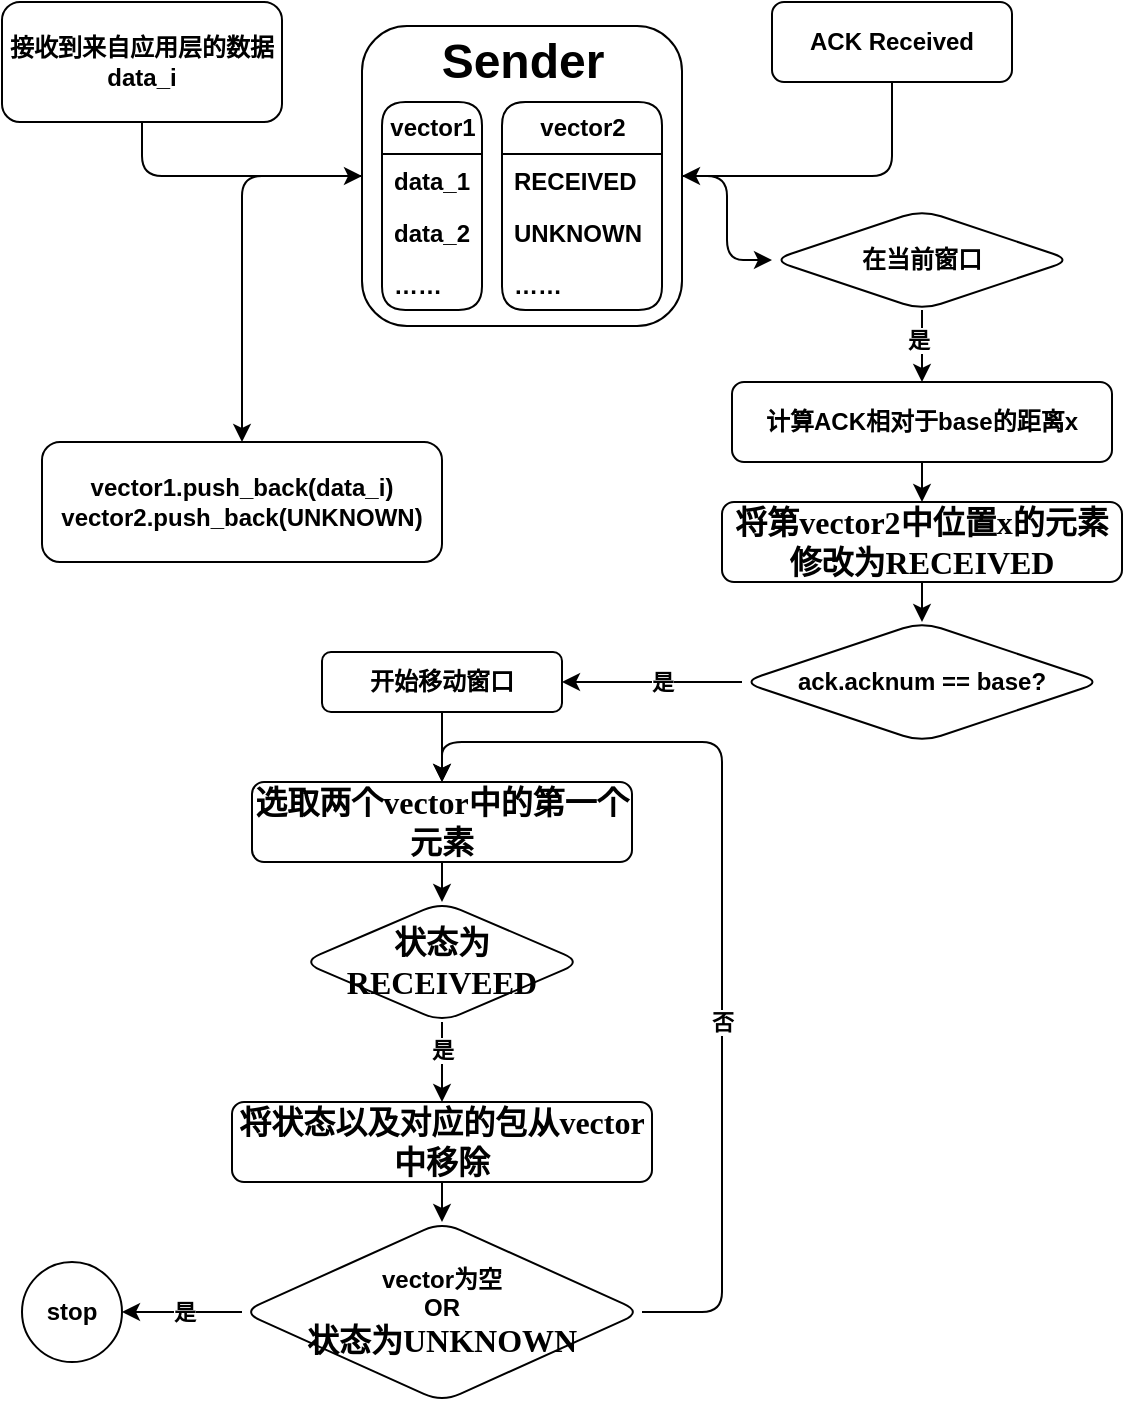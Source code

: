 <mxfile version="20.7.4" type="github">
  <diagram id="-q5tKdaw4i2SjnvbITX_" name="Page-1">
    <mxGraphModel dx="454" dy="591" grid="1" gridSize="10" guides="1" tooltips="1" connect="1" arrows="1" fold="1" page="1" pageScale="1" pageWidth="850" pageHeight="1100" math="0" shadow="0">
      <root>
        <mxCell id="0" />
        <mxCell id="1" parent="0" />
        <mxCell id="gJEXnmYHxo_Vyh-LVhd0-23" style="edgeStyle=orthogonalEdgeStyle;orthogonalLoop=1;jettySize=auto;html=1;exitX=0;exitY=0.5;exitDx=0;exitDy=0;fontStyle=1" edge="1" parent="1" source="gJEXnmYHxo_Vyh-LVhd0-18" target="gJEXnmYHxo_Vyh-LVhd0-13">
          <mxGeometry relative="1" as="geometry" />
        </mxCell>
        <mxCell id="gJEXnmYHxo_Vyh-LVhd0-29" style="edgeStyle=orthogonalEdgeStyle;orthogonalLoop=1;jettySize=auto;html=1;exitX=1;exitY=0.5;exitDx=0;exitDy=0;fontStyle=1" edge="1" parent="1" source="gJEXnmYHxo_Vyh-LVhd0-18" target="gJEXnmYHxo_Vyh-LVhd0-30">
          <mxGeometry relative="1" as="geometry">
            <mxPoint x="550" y="410" as="targetPoint" />
          </mxGeometry>
        </mxCell>
        <mxCell id="gJEXnmYHxo_Vyh-LVhd0-18" value="" style="rounded=1;whiteSpace=wrap;html=1;fontStyle=1" vertex="1" parent="1">
          <mxGeometry x="220" y="222" width="160" height="150" as="geometry" />
        </mxCell>
        <mxCell id="gJEXnmYHxo_Vyh-LVhd0-1" value="vector2" style="swimlane;fontStyle=1;childLayout=stackLayout;horizontal=1;startSize=26;fillColor=none;horizontalStack=0;resizeParent=1;resizeParentMax=0;resizeLast=0;collapsible=1;marginBottom=0;html=1;rounded=1;" vertex="1" parent="1">
          <mxGeometry x="290" y="260" width="80" height="104" as="geometry" />
        </mxCell>
        <mxCell id="gJEXnmYHxo_Vyh-LVhd0-2" value="RECEIVED" style="text;strokeColor=none;fillColor=none;align=left;verticalAlign=top;spacingLeft=4;spacingRight=4;overflow=hidden;rotatable=0;points=[[0,0.5],[1,0.5]];portConstraint=eastwest;whiteSpace=wrap;html=1;rounded=1;fontStyle=1" vertex="1" parent="gJEXnmYHxo_Vyh-LVhd0-1">
          <mxGeometry y="26" width="80" height="26" as="geometry" />
        </mxCell>
        <mxCell id="gJEXnmYHxo_Vyh-LVhd0-3" value="UNKNOWN&lt;span style=&quot;white-space: pre;&quot;&gt;	&lt;/span&gt;" style="text;strokeColor=none;fillColor=none;align=left;verticalAlign=top;spacingLeft=4;spacingRight=4;overflow=hidden;rotatable=0;points=[[0,0.5],[1,0.5]];portConstraint=eastwest;whiteSpace=wrap;html=1;rounded=1;fontStyle=1" vertex="1" parent="gJEXnmYHxo_Vyh-LVhd0-1">
          <mxGeometry y="52" width="80" height="26" as="geometry" />
        </mxCell>
        <mxCell id="gJEXnmYHxo_Vyh-LVhd0-4" value="……" style="text;strokeColor=none;fillColor=none;align=left;verticalAlign=top;spacingLeft=4;spacingRight=4;overflow=hidden;rotatable=0;points=[[0,0.5],[1,0.5]];portConstraint=eastwest;whiteSpace=wrap;html=1;rounded=1;fontStyle=1" vertex="1" parent="gJEXnmYHxo_Vyh-LVhd0-1">
          <mxGeometry y="78" width="80" height="26" as="geometry" />
        </mxCell>
        <mxCell id="gJEXnmYHxo_Vyh-LVhd0-5" value="vector1" style="swimlane;fontStyle=1;childLayout=stackLayout;horizontal=1;startSize=26;fillColor=none;horizontalStack=0;resizeParent=1;resizeParentMax=0;resizeLast=0;collapsible=1;marginBottom=0;html=1;rounded=1;" vertex="1" parent="1">
          <mxGeometry x="230" y="260" width="50" height="104" as="geometry" />
        </mxCell>
        <mxCell id="gJEXnmYHxo_Vyh-LVhd0-6" value="data_1" style="text;strokeColor=none;fillColor=none;align=left;verticalAlign=top;spacingLeft=4;spacingRight=4;overflow=hidden;rotatable=0;points=[[0,0.5],[1,0.5]];portConstraint=eastwest;whiteSpace=wrap;html=1;rounded=1;fontStyle=1" vertex="1" parent="gJEXnmYHxo_Vyh-LVhd0-5">
          <mxGeometry y="26" width="50" height="26" as="geometry" />
        </mxCell>
        <mxCell id="gJEXnmYHxo_Vyh-LVhd0-7" value="data_2" style="text;strokeColor=none;fillColor=none;align=left;verticalAlign=top;spacingLeft=4;spacingRight=4;overflow=hidden;rotatable=0;points=[[0,0.5],[1,0.5]];portConstraint=eastwest;whiteSpace=wrap;html=1;rounded=1;fontStyle=1" vertex="1" parent="gJEXnmYHxo_Vyh-LVhd0-5">
          <mxGeometry y="52" width="50" height="26" as="geometry" />
        </mxCell>
        <mxCell id="gJEXnmYHxo_Vyh-LVhd0-8" value="……" style="text;strokeColor=none;fillColor=none;align=left;verticalAlign=top;spacingLeft=4;spacingRight=4;overflow=hidden;rotatable=0;points=[[0,0.5],[1,0.5]];portConstraint=eastwest;whiteSpace=wrap;html=1;rounded=1;fontStyle=1" vertex="1" parent="gJEXnmYHxo_Vyh-LVhd0-5">
          <mxGeometry y="78" width="50" height="26" as="geometry" />
        </mxCell>
        <mxCell id="gJEXnmYHxo_Vyh-LVhd0-22" style="edgeStyle=orthogonalEdgeStyle;orthogonalLoop=1;jettySize=auto;html=1;exitX=0.5;exitY=1;exitDx=0;exitDy=0;entryX=0;entryY=0.5;entryDx=0;entryDy=0;fontStyle=1" edge="1" parent="1" source="gJEXnmYHxo_Vyh-LVhd0-10" target="gJEXnmYHxo_Vyh-LVhd0-18">
          <mxGeometry relative="1" as="geometry" />
        </mxCell>
        <mxCell id="gJEXnmYHxo_Vyh-LVhd0-10" value="&lt;span&gt;接收到来自应用层的数据data_i&lt;/span&gt;" style="rounded=1;whiteSpace=wrap;html=1;fontStyle=1" vertex="1" parent="1">
          <mxGeometry x="40" y="210" width="140" height="60" as="geometry" />
        </mxCell>
        <mxCell id="gJEXnmYHxo_Vyh-LVhd0-13" value="vector1.push_back(data_i)&lt;br&gt;vector2.push_back(UNKNOWN)" style="rounded=1;whiteSpace=wrap;html=1;fontStyle=1" vertex="1" parent="1">
          <mxGeometry x="60" y="430" width="200" height="60" as="geometry" />
        </mxCell>
        <mxCell id="gJEXnmYHxo_Vyh-LVhd0-19" value="Sender" style="text;strokeColor=none;fillColor=none;html=1;fontSize=24;fontStyle=1;verticalAlign=middle;align=center;rounded=1;" vertex="1" parent="1">
          <mxGeometry x="250" y="220" width="100" height="40" as="geometry" />
        </mxCell>
        <mxCell id="gJEXnmYHxo_Vyh-LVhd0-25" style="edgeStyle=orthogonalEdgeStyle;orthogonalLoop=1;jettySize=auto;html=1;exitX=0.5;exitY=1;exitDx=0;exitDy=0;entryX=1;entryY=0.5;entryDx=0;entryDy=0;fontStyle=1" edge="1" parent="1" source="gJEXnmYHxo_Vyh-LVhd0-24" target="gJEXnmYHxo_Vyh-LVhd0-18">
          <mxGeometry relative="1" as="geometry" />
        </mxCell>
        <mxCell id="gJEXnmYHxo_Vyh-LVhd0-24" value="ACK Received" style="rounded=1;whiteSpace=wrap;html=1;fontStyle=1" vertex="1" parent="1">
          <mxGeometry x="425" y="210" width="120" height="40" as="geometry" />
        </mxCell>
        <mxCell id="gJEXnmYHxo_Vyh-LVhd0-35" value="" style="edgeStyle=orthogonalEdgeStyle;orthogonalLoop=1;jettySize=auto;html=1;fontStyle=1" edge="1" parent="1" source="gJEXnmYHxo_Vyh-LVhd0-30" target="gJEXnmYHxo_Vyh-LVhd0-34">
          <mxGeometry relative="1" as="geometry" />
        </mxCell>
        <mxCell id="gJEXnmYHxo_Vyh-LVhd0-37" value="是" style="edgeLabel;html=1;align=center;verticalAlign=middle;resizable=0;points=[];rounded=1;fontStyle=1" vertex="1" connectable="0" parent="gJEXnmYHxo_Vyh-LVhd0-35">
          <mxGeometry x="-0.314" y="-2" relative="1" as="geometry">
            <mxPoint as="offset" />
          </mxGeometry>
        </mxCell>
        <mxCell id="gJEXnmYHxo_Vyh-LVhd0-30" value="在当前窗口" style="rhombus;whiteSpace=wrap;html=1;rounded=1;fontStyle=1" vertex="1" parent="1">
          <mxGeometry x="425" y="314" width="150" height="50" as="geometry" />
        </mxCell>
        <mxCell id="gJEXnmYHxo_Vyh-LVhd0-39" value="" style="edgeStyle=orthogonalEdgeStyle;orthogonalLoop=1;jettySize=auto;html=1;fontStyle=1" edge="1" parent="1" source="gJEXnmYHxo_Vyh-LVhd0-34" target="gJEXnmYHxo_Vyh-LVhd0-38">
          <mxGeometry relative="1" as="geometry" />
        </mxCell>
        <mxCell id="gJEXnmYHxo_Vyh-LVhd0-34" value="计算ACK相对于base的距离x" style="whiteSpace=wrap;html=1;rounded=1;fontStyle=1" vertex="1" parent="1">
          <mxGeometry x="405" y="400" width="190" height="40" as="geometry" />
        </mxCell>
        <mxCell id="gJEXnmYHxo_Vyh-LVhd0-41" style="edgeStyle=orthogonalEdgeStyle;orthogonalLoop=1;jettySize=auto;html=1;exitX=0.5;exitY=1;exitDx=0;exitDy=0;entryX=0.5;entryY=0;entryDx=0;entryDy=0;fontStyle=1" edge="1" parent="1" source="gJEXnmYHxo_Vyh-LVhd0-38" target="gJEXnmYHxo_Vyh-LVhd0-40">
          <mxGeometry relative="1" as="geometry" />
        </mxCell>
        <mxCell id="gJEXnmYHxo_Vyh-LVhd0-38" value="&lt;span style=&quot;font-size:12.0pt;mso-bidi-font-size:10.0pt;&lt;br/&gt;font-family:宋体;mso-ascii-font-family:&amp;quot;Times New Roman&amp;quot;;mso-hansi-font-family:&lt;br/&gt;&amp;quot;Times New Roman&amp;quot;;mso-bidi-font-family:&amp;quot;Times New Roman&amp;quot;;mso-font-kerning:1.0pt;&lt;br/&gt;mso-ansi-language:EN-US;mso-fareast-language:ZH-CN;mso-bidi-language:AR-SA&quot;&gt;将第&lt;/span&gt;&lt;span style=&quot;font-size:12.0pt;mso-bidi-font-size:10.0pt;font-family:&amp;quot;Times New Roman&amp;quot;,serif;&lt;br/&gt;mso-fareast-font-family:宋体;mso-font-kerning:1.0pt;mso-ansi-language:EN-US;&lt;br/&gt;mso-fareast-language:ZH-CN;mso-bidi-language:AR-SA&quot; lang=&quot;EN-US&quot;&gt;vector2&lt;/span&gt;&lt;span style=&quot;font-size:12.0pt;mso-bidi-font-size:10.0pt;font-family:宋体;mso-ascii-font-family:&lt;br/&gt;&amp;quot;Times New Roman&amp;quot;;mso-hansi-font-family:&amp;quot;Times New Roman&amp;quot;;mso-bidi-font-family:&lt;br/&gt;&amp;quot;Times New Roman&amp;quot;;mso-font-kerning:1.0pt;mso-ansi-language:EN-US;mso-fareast-language:&lt;br/&gt;ZH-CN;mso-bidi-language:AR-SA&quot;&gt;中位置x的元素修改为&lt;/span&gt;&lt;span style=&quot;font-size:12.0pt;mso-bidi-font-size:10.0pt;font-family:&amp;quot;Times New Roman&amp;quot;,serif;&lt;br/&gt;mso-fareast-font-family:宋体;mso-font-kerning:1.0pt;mso-ansi-language:EN-US;&lt;br/&gt;mso-fareast-language:ZH-CN;mso-bidi-language:AR-SA&quot; lang=&quot;EN-US&quot;&gt;RECEIVED&lt;/span&gt;" style="whiteSpace=wrap;html=1;rounded=1;fontStyle=1" vertex="1" parent="1">
          <mxGeometry x="400" y="460" width="200" height="40" as="geometry" />
        </mxCell>
        <mxCell id="gJEXnmYHxo_Vyh-LVhd0-85" style="edgeStyle=orthogonalEdgeStyle;orthogonalLoop=1;jettySize=auto;html=1;exitX=0;exitY=0.5;exitDx=0;exitDy=0;entryX=1;entryY=0.5;entryDx=0;entryDy=0;fontStyle=1" edge="1" parent="1" source="gJEXnmYHxo_Vyh-LVhd0-40" target="gJEXnmYHxo_Vyh-LVhd0-71">
          <mxGeometry relative="1" as="geometry" />
        </mxCell>
        <mxCell id="gJEXnmYHxo_Vyh-LVhd0-86" value="是" style="edgeLabel;html=1;align=center;verticalAlign=middle;resizable=0;points=[];rounded=1;fontStyle=1" vertex="1" connectable="0" parent="gJEXnmYHxo_Vyh-LVhd0-85">
          <mxGeometry x="0.241" relative="1" as="geometry">
            <mxPoint x="16" as="offset" />
          </mxGeometry>
        </mxCell>
        <mxCell id="gJEXnmYHxo_Vyh-LVhd0-40" value="&lt;span lang=&quot;EN-US&quot;&gt;ack.acknum == base?&lt;/span&gt;" style="rhombus;whiteSpace=wrap;html=1;rounded=1;fontStyle=1" vertex="1" parent="1">
          <mxGeometry x="410" y="520" width="180" height="60" as="geometry" />
        </mxCell>
        <mxCell id="gJEXnmYHxo_Vyh-LVhd0-70" value="" style="edgeStyle=orthogonalEdgeStyle;orthogonalLoop=1;jettySize=auto;html=1;fontStyle=1" edge="1" parent="1" source="gJEXnmYHxo_Vyh-LVhd0-71" target="gJEXnmYHxo_Vyh-LVhd0-73">
          <mxGeometry relative="1" as="geometry" />
        </mxCell>
        <mxCell id="gJEXnmYHxo_Vyh-LVhd0-71" value="开始移动窗口" style="whiteSpace=wrap;html=1;rounded=1;fontStyle=1" vertex="1" parent="1">
          <mxGeometry x="200" y="535" width="120" height="30" as="geometry" />
        </mxCell>
        <mxCell id="gJEXnmYHxo_Vyh-LVhd0-72" value="" style="edgeStyle=orthogonalEdgeStyle;orthogonalLoop=1;jettySize=auto;html=1;fontStyle=1" edge="1" parent="1" source="gJEXnmYHxo_Vyh-LVhd0-73" target="gJEXnmYHxo_Vyh-LVhd0-76">
          <mxGeometry relative="1" as="geometry" />
        </mxCell>
        <mxCell id="gJEXnmYHxo_Vyh-LVhd0-73" value="&lt;span style=&quot;font-size:12.0pt;mso-bidi-font-size:10.0pt;&lt;br/&gt;font-family:宋体;mso-ascii-font-family:&amp;quot;Times New Roman&amp;quot;;mso-hansi-font-family:&lt;br/&gt;&amp;quot;Times New Roman&amp;quot;;mso-bidi-font-family:&amp;quot;Times New Roman&amp;quot;;mso-font-kerning:1.0pt;&lt;br/&gt;mso-ansi-language:EN-US;mso-fareast-language:ZH-CN;mso-bidi-language:AR-SA&quot;&gt;选取两个&lt;/span&gt;&lt;span style=&quot;font-size:12.0pt;mso-bidi-font-size:10.0pt;font-family:&amp;quot;Times New Roman&amp;quot;,serif;&lt;br/&gt;mso-fareast-font-family:宋体;mso-font-kerning:1.0pt;mso-ansi-language:EN-US;&lt;br/&gt;mso-fareast-language:ZH-CN;mso-bidi-language:AR-SA&quot; lang=&quot;EN-US&quot;&gt;vector&lt;/span&gt;&lt;span style=&quot;font-size:12.0pt;mso-bidi-font-size:10.0pt;font-family:宋体;mso-ascii-font-family:&lt;br/&gt;&amp;quot;Times New Roman&amp;quot;;mso-hansi-font-family:&amp;quot;Times New Roman&amp;quot;;mso-bidi-font-family:&lt;br/&gt;&amp;quot;Times New Roman&amp;quot;;mso-font-kerning:1.0pt;mso-ansi-language:EN-US;mso-fareast-language:&lt;br/&gt;ZH-CN;mso-bidi-language:AR-SA&quot;&gt;中的第一个元素&lt;/span&gt;" style="whiteSpace=wrap;html=1;rounded=1;fontStyle=1" vertex="1" parent="1">
          <mxGeometry x="165" y="600" width="190" height="40" as="geometry" />
        </mxCell>
        <mxCell id="gJEXnmYHxo_Vyh-LVhd0-74" value="" style="edgeStyle=orthogonalEdgeStyle;orthogonalLoop=1;jettySize=auto;html=1;fontStyle=1" edge="1" parent="1" source="gJEXnmYHxo_Vyh-LVhd0-76" target="gJEXnmYHxo_Vyh-LVhd0-78">
          <mxGeometry relative="1" as="geometry" />
        </mxCell>
        <mxCell id="gJEXnmYHxo_Vyh-LVhd0-75" value="是" style="edgeLabel;html=1;align=center;verticalAlign=middle;resizable=0;points=[];rounded=1;fontStyle=1" vertex="1" connectable="0" parent="gJEXnmYHxo_Vyh-LVhd0-74">
          <mxGeometry x="0.245" relative="1" as="geometry">
            <mxPoint y="-11" as="offset" />
          </mxGeometry>
        </mxCell>
        <mxCell id="gJEXnmYHxo_Vyh-LVhd0-76" value="&lt;span style=&quot;font-size:12.0pt;mso-bidi-font-size:10.0pt;&lt;br/&gt;font-family:宋体;mso-ascii-font-family:&amp;quot;Times New Roman&amp;quot;;mso-hansi-font-family:&lt;br/&gt;&amp;quot;Times New Roman&amp;quot;;mso-bidi-font-family:&amp;quot;Times New Roman&amp;quot;;mso-font-kerning:1.0pt;&lt;br/&gt;mso-ansi-language:EN-US;mso-fareast-language:ZH-CN;mso-bidi-language:AR-SA&quot;&gt;状态为&lt;/span&gt;&lt;span style=&quot;font-size:12.0pt;mso-bidi-font-size:10.0pt;font-family:&amp;quot;Times New Roman&amp;quot;,serif;&lt;br/&gt;mso-fareast-font-family:宋体;mso-font-kerning:1.0pt;mso-ansi-language:EN-US;&lt;br/&gt;mso-fareast-language:ZH-CN;mso-bidi-language:AR-SA&quot; lang=&quot;EN-US&quot;&gt;RECEIVEED&lt;/span&gt;" style="rhombus;whiteSpace=wrap;html=1;rounded=1;fontStyle=1" vertex="1" parent="1">
          <mxGeometry x="190" y="660" width="140" height="60" as="geometry" />
        </mxCell>
        <mxCell id="gJEXnmYHxo_Vyh-LVhd0-77" style="edgeStyle=orthogonalEdgeStyle;orthogonalLoop=1;jettySize=auto;html=1;exitX=0.5;exitY=1;exitDx=0;exitDy=0;entryX=0.5;entryY=0;entryDx=0;entryDy=0;fontStyle=1" edge="1" parent="1" source="gJEXnmYHxo_Vyh-LVhd0-78" target="gJEXnmYHxo_Vyh-LVhd0-83">
          <mxGeometry relative="1" as="geometry" />
        </mxCell>
        <mxCell id="gJEXnmYHxo_Vyh-LVhd0-78" value="&lt;span style=&quot;font-size:12.0pt;mso-bidi-font-size:10.0pt;&lt;br/&gt;font-family:宋体;mso-ascii-font-family:&amp;quot;Times New Roman&amp;quot;;mso-hansi-font-family:&lt;br/&gt;&amp;quot;Times New Roman&amp;quot;;mso-bidi-font-family:&amp;quot;Times New Roman&amp;quot;;mso-font-kerning:1.0pt;&lt;br/&gt;mso-ansi-language:EN-US;mso-fareast-language:ZH-CN;mso-bidi-language:AR-SA&quot;&gt;将状态以及对应的包从&lt;/span&gt;&lt;span style=&quot;font-size:12.0pt;mso-bidi-font-size:10.0pt;font-family:&amp;quot;Times New Roman&amp;quot;,serif;&lt;br/&gt;mso-fareast-font-family:宋体;mso-font-kerning:1.0pt;mso-ansi-language:EN-US;&lt;br/&gt;mso-fareast-language:ZH-CN;mso-bidi-language:AR-SA&quot; lang=&quot;EN-US&quot;&gt;vector&lt;/span&gt;&lt;span style=&quot;font-size:12.0pt;mso-bidi-font-size:10.0pt;font-family:宋体;mso-ascii-font-family:&lt;br/&gt;&amp;quot;Times New Roman&amp;quot;;mso-hansi-font-family:&amp;quot;Times New Roman&amp;quot;;mso-bidi-font-family:&lt;br/&gt;&amp;quot;Times New Roman&amp;quot;;mso-font-kerning:1.0pt;mso-ansi-language:EN-US;mso-fareast-language:&lt;br/&gt;ZH-CN;mso-bidi-language:AR-SA&quot;&gt;中移除&lt;/span&gt;" style="whiteSpace=wrap;html=1;rounded=1;fontStyle=1" vertex="1" parent="1">
          <mxGeometry x="155" y="760" width="210" height="40" as="geometry" />
        </mxCell>
        <mxCell id="gJEXnmYHxo_Vyh-LVhd0-79" style="edgeStyle=orthogonalEdgeStyle;orthogonalLoop=1;jettySize=auto;html=1;exitX=1;exitY=0.5;exitDx=0;exitDy=0;entryX=0.5;entryY=0;entryDx=0;entryDy=0;fontStyle=1" edge="1" parent="1" source="gJEXnmYHxo_Vyh-LVhd0-83" target="gJEXnmYHxo_Vyh-LVhd0-73">
          <mxGeometry relative="1" as="geometry">
            <Array as="points">
              <mxPoint x="400" y="865" />
              <mxPoint x="400" y="580" />
              <mxPoint x="260" y="580" />
            </Array>
          </mxGeometry>
        </mxCell>
        <mxCell id="gJEXnmYHxo_Vyh-LVhd0-80" value="否" style="edgeLabel;html=1;align=center;verticalAlign=middle;resizable=0;points=[];rounded=1;fontStyle=1" vertex="1" connectable="0" parent="gJEXnmYHxo_Vyh-LVhd0-79">
          <mxGeometry x="-0.344" y="1" relative="1" as="geometry">
            <mxPoint x="1" y="-26" as="offset" />
          </mxGeometry>
        </mxCell>
        <mxCell id="gJEXnmYHxo_Vyh-LVhd0-89" style="edgeStyle=orthogonalEdgeStyle;orthogonalLoop=1;jettySize=auto;html=1;exitX=0;exitY=0.5;exitDx=0;exitDy=0;entryX=1;entryY=0.5;entryDx=0;entryDy=0;fontStyle=1" edge="1" parent="1" source="gJEXnmYHxo_Vyh-LVhd0-83" target="gJEXnmYHxo_Vyh-LVhd0-84">
          <mxGeometry relative="1" as="geometry" />
        </mxCell>
        <mxCell id="gJEXnmYHxo_Vyh-LVhd0-90" value="是" style="edgeLabel;html=1;align=center;verticalAlign=middle;resizable=0;points=[];rounded=1;fontStyle=1" vertex="1" connectable="0" parent="gJEXnmYHxo_Vyh-LVhd0-89">
          <mxGeometry x="0.219" y="-2" relative="1" as="geometry">
            <mxPoint x="7" y="2" as="offset" />
          </mxGeometry>
        </mxCell>
        <mxCell id="gJEXnmYHxo_Vyh-LVhd0-83" value="vector为空&lt;br&gt;OR&lt;br&gt;&lt;span style=&quot;font-size:12.0pt;mso-bidi-font-size:10.0pt;&lt;br/&gt;font-family:宋体;mso-ascii-font-family:&amp;quot;Times New Roman&amp;quot;;mso-hansi-font-family:&lt;br/&gt;&amp;quot;Times New Roman&amp;quot;;mso-bidi-font-family:&amp;quot;Times New Roman&amp;quot;;mso-font-kerning:1.0pt;&lt;br/&gt;mso-ansi-language:EN-US;mso-fareast-language:ZH-CN;mso-bidi-language:AR-SA&quot;&gt;状态为&lt;/span&gt;&lt;span style=&quot;font-size:12.0pt;mso-bidi-font-size:10.0pt;font-family:&amp;quot;Times New Roman&amp;quot;,serif;&lt;br/&gt;mso-fareast-font-family:宋体;mso-font-kerning:1.0pt;mso-ansi-language:EN-US;&lt;br/&gt;mso-fareast-language:ZH-CN;mso-bidi-language:AR-SA&quot; lang=&quot;EN-US&quot;&gt;UNKNOWN&lt;/span&gt;" style="rhombus;whiteSpace=wrap;html=1;rounded=1;fontStyle=1" vertex="1" parent="1">
          <mxGeometry x="160" y="820" width="200" height="90" as="geometry" />
        </mxCell>
        <mxCell id="gJEXnmYHxo_Vyh-LVhd0-84" value="stop" style="ellipse;whiteSpace=wrap;html=1;aspect=fixed;rounded=1;fontStyle=1" vertex="1" parent="1">
          <mxGeometry x="50" y="840" width="50" height="50" as="geometry" />
        </mxCell>
      </root>
    </mxGraphModel>
  </diagram>
</mxfile>
